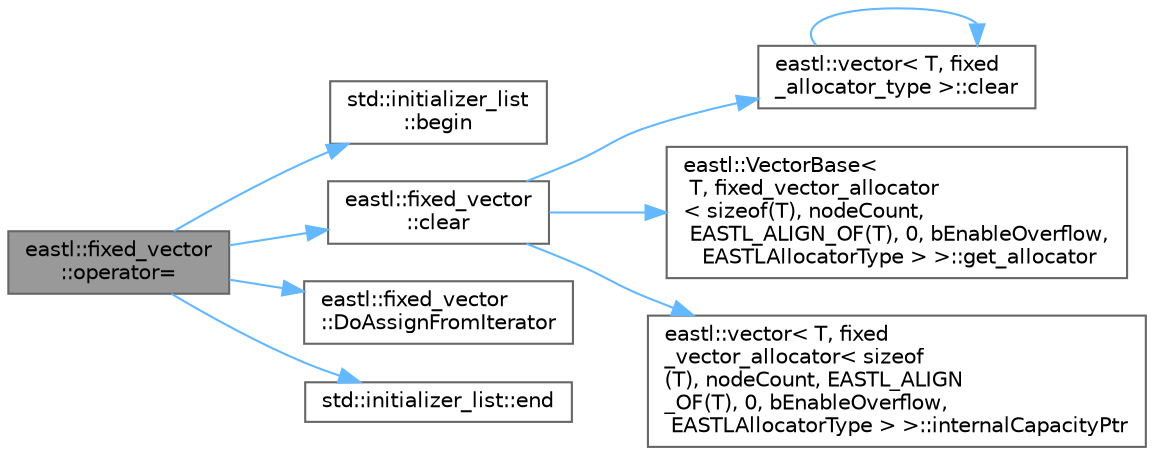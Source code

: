 digraph "eastl::fixed_vector::operator="
{
 // LATEX_PDF_SIZE
  bgcolor="transparent";
  edge [fontname=Helvetica,fontsize=10,labelfontname=Helvetica,labelfontsize=10];
  node [fontname=Helvetica,fontsize=10,shape=box,height=0.2,width=0.4];
  rankdir="LR";
  Node1 [id="Node000001",label="eastl::fixed_vector\l::operator=",height=0.2,width=0.4,color="gray40", fillcolor="grey60", style="filled", fontcolor="black",tooltip=" "];
  Node1 -> Node2 [id="edge9_Node000001_Node000002",color="steelblue1",style="solid",tooltip=" "];
  Node2 [id="Node000002",label="std::initializer_list\l::begin",height=0.2,width=0.4,color="grey40", fillcolor="white", style="filled",URL="$classstd_1_1initializer__list.html#a9764f0e67f30359f99762af6f8c2e401",tooltip=" "];
  Node1 -> Node3 [id="edge10_Node000001_Node000003",color="steelblue1",style="solid",tooltip=" "];
  Node3 [id="Node000003",label="eastl::fixed_vector\l::clear",height=0.2,width=0.4,color="grey40", fillcolor="white", style="filled",URL="$classeastl_1_1fixed__vector.html#a3cd4a5e78c56a6e3a1841e053951b2fa",tooltip=" "];
  Node3 -> Node4 [id="edge11_Node000003_Node000004",color="steelblue1",style="solid",tooltip=" "];
  Node4 [id="Node000004",label="eastl::vector\< T, fixed\l_allocator_type \>::clear",height=0.2,width=0.4,color="grey40", fillcolor="white", style="filled",URL="$classeastl_1_1vector.html#a4e204764dd54a312043ce01e5bb839c6",tooltip=" "];
  Node4 -> Node4 [id="edge12_Node000004_Node000004",color="steelblue1",style="solid",tooltip=" "];
  Node3 -> Node5 [id="edge13_Node000003_Node000005",color="steelblue1",style="solid",tooltip=" "];
  Node5 [id="Node000005",label="eastl::VectorBase\<\l T, fixed_vector_allocator\l\< sizeof(T), nodeCount,\l EASTL_ALIGN_OF(T), 0, bEnableOverflow,\l EASTLAllocatorType \> \>::get_allocator",height=0.2,width=0.4,color="grey40", fillcolor="white", style="filled",URL="$structeastl_1_1_vector_base.html#ace1691c085f1dd577f3e4619adc29803",tooltip=" "];
  Node3 -> Node6 [id="edge14_Node000003_Node000006",color="steelblue1",style="solid",tooltip=" "];
  Node6 [id="Node000006",label="eastl::vector\< T, fixed\l_vector_allocator\< sizeof\l(T), nodeCount, EASTL_ALIGN\l_OF(T), 0, bEnableOverflow,\l EASTLAllocatorType \> \>::internalCapacityPtr",height=0.2,width=0.4,color="grey40", fillcolor="white", style="filled",URL="$classeastl_1_1vector.html#ae9f7a80149a259ac506fd513bc213dd0",tooltip=" "];
  Node1 -> Node7 [id="edge15_Node000001_Node000007",color="steelblue1",style="solid",tooltip=" "];
  Node7 [id="Node000007",label="eastl::fixed_vector\l::DoAssignFromIterator",height=0.2,width=0.4,color="grey40", fillcolor="white", style="filled",URL="$classeastl_1_1fixed__vector.html#a04aa13a51e88d6314dc36caf729dd100",tooltip=" "];
  Node1 -> Node8 [id="edge16_Node000001_Node000008",color="steelblue1",style="solid",tooltip=" "];
  Node8 [id="Node000008",label="std::initializer_list::end",height=0.2,width=0.4,color="grey40", fillcolor="white", style="filled",URL="$classstd_1_1initializer__list.html#ae81976034149945787979d065b5bbbec",tooltip=" "];
}
